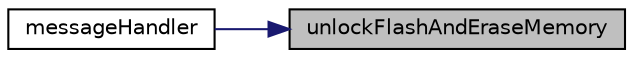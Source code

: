 digraph "unlockFlashAndEraseMemory"
{
 // LATEX_PDF_SIZE
  edge [fontname="Helvetica",fontsize="10",labelfontname="Helvetica",labelfontsize="10"];
  node [fontname="Helvetica",fontsize="10",shape=record];
  rankdir="RL";
  Node1 [label="unlockFlashAndEraseMemory",height=0.2,width=0.4,color="black", fillcolor="grey75", style="filled", fontcolor="black",tooltip=" "];
  Node1 -> Node2 [dir="back",color="midnightblue",fontsize="10",style="solid",fontname="Helvetica"];
  Node2 [label="messageHandler",height=0.2,width=0.4,color="black", fillcolor="white", style="filled",URL="$bootloader_8h.html#a0954d34b192341b6b3102a7f283e864b",tooltip=" "];
}

